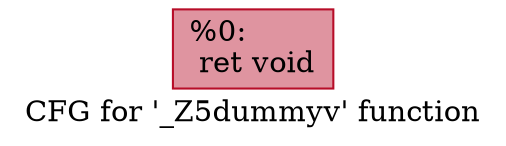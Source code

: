 digraph "CFG for '_Z5dummyv' function" {
	label="CFG for '_Z5dummyv' function";

	Node0x5818130 [shape=record,color="#b70d28ff", style=filled, fillcolor="#b70d2870",label="{%0:\l  ret void\l}"];
}
